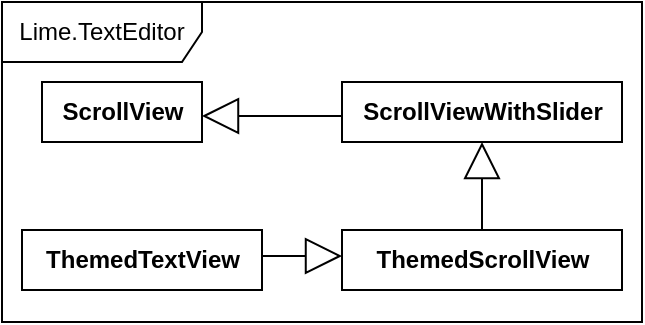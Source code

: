 <mxfile version="10.8.0" type="device"><diagram id="JKDs-JSszDnaDu5eiOFU" name="Page-1"><mxGraphModel dx="1010" dy="577" grid="1" gridSize="10" guides="1" tooltips="1" connect="1" arrows="1" fold="1" page="1" pageScale="1" pageWidth="827" pageHeight="1169" math="0" shadow="0"><root><mxCell id="0"/><mxCell id="1" parent="0"/><mxCell id="0TKiz0RglEI_nbpp1JFQ-2" value="Lime.TextEditor" style="shape=umlFrame;whiteSpace=wrap;html=1;width=100;height=30;" vertex="1" parent="1"><mxGeometry x="20" y="30" width="320" height="160" as="geometry"/></mxCell><mxCell id="0TKiz0RglEI_nbpp1JFQ-19" value="" style="endArrow=block;endSize=16;endFill=0;html=1;entryX=1;entryY=0.5;entryDx=0;entryDy=0;exitX=0;exitY=0.5;exitDx=0;exitDy=0;" edge="1" parent="1"><mxGeometry width="160" relative="1" as="geometry"><mxPoint x="190" y="87" as="sourcePoint"/><mxPoint x="120" y="87" as="targetPoint"/></mxGeometry></mxCell><mxCell id="0TKiz0RglEI_nbpp1JFQ-20" value="" style="endArrow=block;endSize=16;endFill=0;html=1;exitX=0.5;exitY=0;exitDx=0;exitDy=0;entryX=0.5;entryY=1;entryDx=0;entryDy=0;" edge="1" parent="1" source="0TKiz0RglEI_nbpp1JFQ-25" target="0TKiz0RglEI_nbpp1JFQ-24"><mxGeometry width="160" relative="1" as="geometry"><mxPoint x="255" y="140" as="sourcePoint"/><mxPoint x="255" y="104" as="targetPoint"/></mxGeometry></mxCell><mxCell id="0TKiz0RglEI_nbpp1JFQ-21" value="" style="endArrow=block;endSize=16;endFill=0;html=1;entryX=0;entryY=0.5;entryDx=0;entryDy=0;exitX=1;exitY=0.5;exitDx=0;exitDy=0;" edge="1" parent="1"><mxGeometry width="160" relative="1" as="geometry"><mxPoint x="150" y="157" as="sourcePoint"/><mxPoint x="190" y="157" as="targetPoint"/></mxGeometry></mxCell><mxCell id="0TKiz0RglEI_nbpp1JFQ-22" value="&lt;div&gt;&lt;b&gt;ScrollView&lt;/b&gt;&lt;/div&gt;" style="html=1;" vertex="1" parent="1"><mxGeometry x="40" y="70" width="80" height="30" as="geometry"/></mxCell><mxCell id="0TKiz0RglEI_nbpp1JFQ-24" value="&lt;b&gt;ScrollViewWithSlider&lt;/b&gt;" style="html=1;" vertex="1" parent="1"><mxGeometry x="190" y="70" width="140" height="30" as="geometry"/></mxCell><mxCell id="0TKiz0RglEI_nbpp1JFQ-25" value="&lt;b&gt;ThemedScrollView&lt;/b&gt;" style="html=1;" vertex="1" parent="1"><mxGeometry x="190" y="144" width="140" height="30" as="geometry"/></mxCell><mxCell id="0TKiz0RglEI_nbpp1JFQ-26" value="&lt;b&gt;ThemedTextView&lt;/b&gt;" style="html=1;" vertex="1" parent="1"><mxGeometry x="30" y="144" width="120" height="30" as="geometry"/></mxCell></root></mxGraphModel></diagram></mxfile>